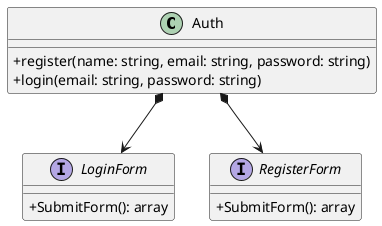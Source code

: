 @startuml Use Case
skinparam classAttributeIconSize 0

class Auth {
  +register(name: string, email: string, password: string)
  +login(email: string, password: string)      
}
interface LoginForm{
        +SubmitForm(): array
}
interface RegisterForm{
        +SubmitForm(): array
}

Auth *--> LoginForm
Auth *--> RegisterForm

@enduml
